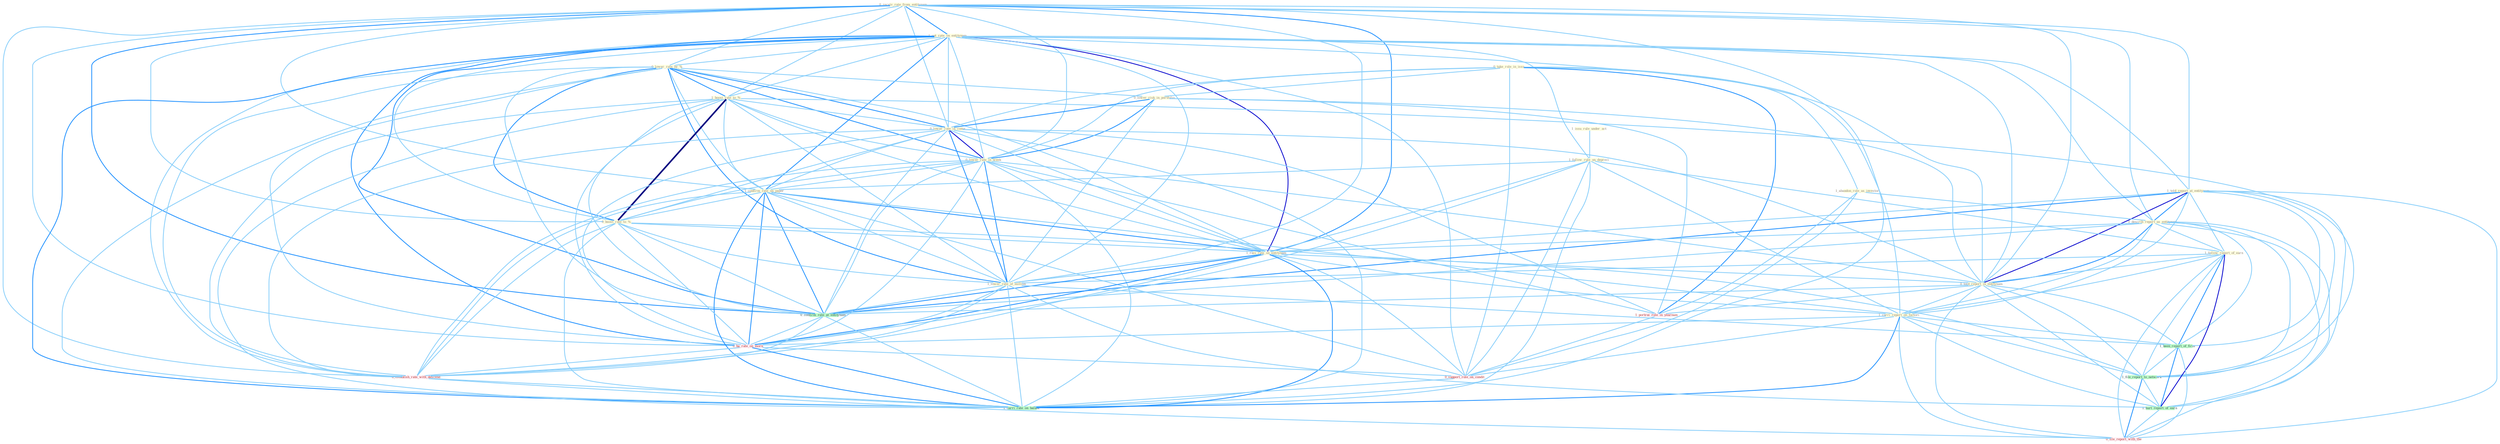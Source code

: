 Graph G{ 
    node
    [shape=polygon,style=filled,width=.5,height=.06,color="#BDFCC9",fixedsize=true,fontsize=4,
    fontcolor="#2f4f4f"];
    {node
    [color="#ffffe0", fontcolor="#8b7d6b"] "0_receiv_rate_from_entitynam " "1_cut_rate_on_entitynam " "0_take_role_in_issu " "1_told_report_at_entitynam " "1_abandon_role_as_investor " "0_lower_rate_by_% " "1_boost_rate_to_% " "1_issu_rule_under_act " "0_describ_report_as_entitynam " "0_lower_risk_in_portfolio " "0_lower_rate_in_come " "1_follow_rule_on_depreci " "0_lower_rate_in_week " "1_confirm_rate_on_paper " "0_boost_rate_to_% " "1_follow_report_of_earn " "1_rais_rate_on_entitynam " "0_told_report_in_entitynam " "1_carri_report_on_factori " "1_lower_rate_of_million "}
{node [color="#fff0f5", fontcolor="#b22222"] "1_portrai_role_in_yearnum " "0_ha_rate_on_morn " "0_support_role_on_condit " "0_establish_rate_with_descend " "0_file_report_with_the "}
edge [color="#B0E2FF"];

	"0_receiv_rate_from_entitynam " -- "1_cut_rate_on_entitynam " [w="2", color="#1e90ff" , len=0.8];
	"0_receiv_rate_from_entitynam " -- "1_told_report_at_entitynam " [w="1", color="#87cefa" ];
	"0_receiv_rate_from_entitynam " -- "0_lower_rate_by_% " [w="1", color="#87cefa" ];
	"0_receiv_rate_from_entitynam " -- "1_boost_rate_to_% " [w="1", color="#87cefa" ];
	"0_receiv_rate_from_entitynam " -- "0_describ_report_as_entitynam " [w="1", color="#87cefa" ];
	"0_receiv_rate_from_entitynam " -- "0_lower_rate_in_come " [w="1", color="#87cefa" ];
	"0_receiv_rate_from_entitynam " -- "0_lower_rate_in_week " [w="1", color="#87cefa" ];
	"0_receiv_rate_from_entitynam " -- "1_confirm_rate_on_paper " [w="1", color="#87cefa" ];
	"0_receiv_rate_from_entitynam " -- "0_boost_rate_to_% " [w="1", color="#87cefa" ];
	"0_receiv_rate_from_entitynam " -- "1_rais_rate_on_entitynam " [w="2", color="#1e90ff" , len=0.8];
	"0_receiv_rate_from_entitynam " -- "0_told_report_in_entitynam " [w="1", color="#87cefa" ];
	"0_receiv_rate_from_entitynam " -- "1_lower_rate_of_million " [w="1", color="#87cefa" ];
	"0_receiv_rate_from_entitynam " -- "0_confirm_rate_at_entitynam " [w="2", color="#1e90ff" , len=0.8];
	"0_receiv_rate_from_entitynam " -- "0_ha_rate_on_morn " [w="1", color="#87cefa" ];
	"0_receiv_rate_from_entitynam " -- "0_establish_rate_with_descend " [w="1", color="#87cefa" ];
	"0_receiv_rate_from_entitynam " -- "1_carri_rate_on_balanc " [w="1", color="#87cefa" ];
	"1_cut_rate_on_entitynam " -- "1_told_report_at_entitynam " [w="1", color="#87cefa" ];
	"1_cut_rate_on_entitynam " -- "0_lower_rate_by_% " [w="1", color="#87cefa" ];
	"1_cut_rate_on_entitynam " -- "1_boost_rate_to_% " [w="1", color="#87cefa" ];
	"1_cut_rate_on_entitynam " -- "0_describ_report_as_entitynam " [w="1", color="#87cefa" ];
	"1_cut_rate_on_entitynam " -- "0_lower_rate_in_come " [w="1", color="#87cefa" ];
	"1_cut_rate_on_entitynam " -- "1_follow_rule_on_depreci " [w="1", color="#87cefa" ];
	"1_cut_rate_on_entitynam " -- "0_lower_rate_in_week " [w="1", color="#87cefa" ];
	"1_cut_rate_on_entitynam " -- "1_confirm_rate_on_paper " [w="2", color="#1e90ff" , len=0.8];
	"1_cut_rate_on_entitynam " -- "0_boost_rate_to_% " [w="1", color="#87cefa" ];
	"1_cut_rate_on_entitynam " -- "1_rais_rate_on_entitynam " [w="3", color="#0000cd" , len=0.6];
	"1_cut_rate_on_entitynam " -- "0_told_report_in_entitynam " [w="1", color="#87cefa" ];
	"1_cut_rate_on_entitynam " -- "1_carri_report_on_factori " [w="1", color="#87cefa" ];
	"1_cut_rate_on_entitynam " -- "1_lower_rate_of_million " [w="1", color="#87cefa" ];
	"1_cut_rate_on_entitynam " -- "0_confirm_rate_at_entitynam " [w="2", color="#1e90ff" , len=0.8];
	"1_cut_rate_on_entitynam " -- "0_ha_rate_on_morn " [w="2", color="#1e90ff" , len=0.8];
	"1_cut_rate_on_entitynam " -- "0_support_role_on_condit " [w="1", color="#87cefa" ];
	"1_cut_rate_on_entitynam " -- "0_establish_rate_with_descend " [w="1", color="#87cefa" ];
	"1_cut_rate_on_entitynam " -- "1_carri_rate_on_balanc " [w="2", color="#1e90ff" , len=0.8];
	"0_take_role_in_issu " -- "1_abandon_role_as_investor " [w="1", color="#87cefa" ];
	"0_take_role_in_issu " -- "0_lower_risk_in_portfolio " [w="1", color="#87cefa" ];
	"0_take_role_in_issu " -- "0_lower_rate_in_come " [w="1", color="#87cefa" ];
	"0_take_role_in_issu " -- "0_lower_rate_in_week " [w="1", color="#87cefa" ];
	"0_take_role_in_issu " -- "0_told_report_in_entitynam " [w="1", color="#87cefa" ];
	"0_take_role_in_issu " -- "1_portrai_role_in_yearnum " [w="2", color="#1e90ff" , len=0.8];
	"0_take_role_in_issu " -- "0_support_role_on_condit " [w="1", color="#87cefa" ];
	"1_told_report_at_entitynam " -- "0_describ_report_as_entitynam " [w="2", color="#1e90ff" , len=0.8];
	"1_told_report_at_entitynam " -- "1_follow_report_of_earn " [w="1", color="#87cefa" ];
	"1_told_report_at_entitynam " -- "1_rais_rate_on_entitynam " [w="1", color="#87cefa" ];
	"1_told_report_at_entitynam " -- "0_told_report_in_entitynam " [w="3", color="#0000cd" , len=0.6];
	"1_told_report_at_entitynam " -- "1_carri_report_on_factori " [w="1", color="#87cefa" ];
	"1_told_report_at_entitynam " -- "0_confirm_rate_at_entitynam " [w="2", color="#1e90ff" , len=0.8];
	"1_told_report_at_entitynam " -- "1_been_report_of_firm " [w="1", color="#87cefa" ];
	"1_told_report_at_entitynam " -- "1_file_report_to_network " [w="1", color="#87cefa" ];
	"1_told_report_at_entitynam " -- "1_hurt_report_of_earn " [w="1", color="#87cefa" ];
	"1_told_report_at_entitynam " -- "0_file_report_with_the " [w="1", color="#87cefa" ];
	"1_abandon_role_as_investor " -- "0_describ_report_as_entitynam " [w="1", color="#87cefa" ];
	"1_abandon_role_as_investor " -- "1_portrai_role_in_yearnum " [w="1", color="#87cefa" ];
	"1_abandon_role_as_investor " -- "0_support_role_on_condit " [w="1", color="#87cefa" ];
	"0_lower_rate_by_% " -- "1_boost_rate_to_% " [w="2", color="#1e90ff" , len=0.8];
	"0_lower_rate_by_% " -- "0_lower_risk_in_portfolio " [w="1", color="#87cefa" ];
	"0_lower_rate_by_% " -- "0_lower_rate_in_come " [w="2", color="#1e90ff" , len=0.8];
	"0_lower_rate_by_% " -- "0_lower_rate_in_week " [w="2", color="#1e90ff" , len=0.8];
	"0_lower_rate_by_% " -- "1_confirm_rate_on_paper " [w="1", color="#87cefa" ];
	"0_lower_rate_by_% " -- "0_boost_rate_to_% " [w="2", color="#1e90ff" , len=0.8];
	"0_lower_rate_by_% " -- "1_rais_rate_on_entitynam " [w="1", color="#87cefa" ];
	"0_lower_rate_by_% " -- "1_lower_rate_of_million " [w="2", color="#1e90ff" , len=0.8];
	"0_lower_rate_by_% " -- "0_confirm_rate_at_entitynam " [w="1", color="#87cefa" ];
	"0_lower_rate_by_% " -- "0_ha_rate_on_morn " [w="1", color="#87cefa" ];
	"0_lower_rate_by_% " -- "0_establish_rate_with_descend " [w="1", color="#87cefa" ];
	"0_lower_rate_by_% " -- "1_carri_rate_on_balanc " [w="1", color="#87cefa" ];
	"1_boost_rate_to_% " -- "0_lower_rate_in_come " [w="1", color="#87cefa" ];
	"1_boost_rate_to_% " -- "0_lower_rate_in_week " [w="1", color="#87cefa" ];
	"1_boost_rate_to_% " -- "1_confirm_rate_on_paper " [w="1", color="#87cefa" ];
	"1_boost_rate_to_% " -- "0_boost_rate_to_% " [w="4", style=bold, color="#000080", len=0.4];
	"1_boost_rate_to_% " -- "1_rais_rate_on_entitynam " [w="1", color="#87cefa" ];
	"1_boost_rate_to_% " -- "1_lower_rate_of_million " [w="1", color="#87cefa" ];
	"1_boost_rate_to_% " -- "0_confirm_rate_at_entitynam " [w="1", color="#87cefa" ];
	"1_boost_rate_to_% " -- "1_file_report_to_network " [w="1", color="#87cefa" ];
	"1_boost_rate_to_% " -- "0_ha_rate_on_morn " [w="1", color="#87cefa" ];
	"1_boost_rate_to_% " -- "0_establish_rate_with_descend " [w="1", color="#87cefa" ];
	"1_boost_rate_to_% " -- "1_carri_rate_on_balanc " [w="1", color="#87cefa" ];
	"1_issu_rule_under_act " -- "1_follow_rule_on_depreci " [w="1", color="#87cefa" ];
	"0_describ_report_as_entitynam " -- "1_follow_report_of_earn " [w="1", color="#87cefa" ];
	"0_describ_report_as_entitynam " -- "1_rais_rate_on_entitynam " [w="1", color="#87cefa" ];
	"0_describ_report_as_entitynam " -- "0_told_report_in_entitynam " [w="2", color="#1e90ff" , len=0.8];
	"0_describ_report_as_entitynam " -- "1_carri_report_on_factori " [w="1", color="#87cefa" ];
	"0_describ_report_as_entitynam " -- "0_confirm_rate_at_entitynam " [w="1", color="#87cefa" ];
	"0_describ_report_as_entitynam " -- "1_been_report_of_firm " [w="1", color="#87cefa" ];
	"0_describ_report_as_entitynam " -- "1_file_report_to_network " [w="1", color="#87cefa" ];
	"0_describ_report_as_entitynam " -- "1_hurt_report_of_earn " [w="1", color="#87cefa" ];
	"0_describ_report_as_entitynam " -- "0_file_report_with_the " [w="1", color="#87cefa" ];
	"0_lower_risk_in_portfolio " -- "0_lower_rate_in_come " [w="2", color="#1e90ff" , len=0.8];
	"0_lower_risk_in_portfolio " -- "0_lower_rate_in_week " [w="2", color="#1e90ff" , len=0.8];
	"0_lower_risk_in_portfolio " -- "0_told_report_in_entitynam " [w="1", color="#87cefa" ];
	"0_lower_risk_in_portfolio " -- "1_lower_rate_of_million " [w="1", color="#87cefa" ];
	"0_lower_risk_in_portfolio " -- "1_portrai_role_in_yearnum " [w="1", color="#87cefa" ];
	"0_lower_rate_in_come " -- "0_lower_rate_in_week " [w="3", color="#0000cd" , len=0.6];
	"0_lower_rate_in_come " -- "1_confirm_rate_on_paper " [w="1", color="#87cefa" ];
	"0_lower_rate_in_come " -- "0_boost_rate_to_% " [w="1", color="#87cefa" ];
	"0_lower_rate_in_come " -- "1_rais_rate_on_entitynam " [w="1", color="#87cefa" ];
	"0_lower_rate_in_come " -- "0_told_report_in_entitynam " [w="1", color="#87cefa" ];
	"0_lower_rate_in_come " -- "1_lower_rate_of_million " [w="2", color="#1e90ff" , len=0.8];
	"0_lower_rate_in_come " -- "0_confirm_rate_at_entitynam " [w="1", color="#87cefa" ];
	"0_lower_rate_in_come " -- "1_portrai_role_in_yearnum " [w="1", color="#87cefa" ];
	"0_lower_rate_in_come " -- "0_ha_rate_on_morn " [w="1", color="#87cefa" ];
	"0_lower_rate_in_come " -- "0_establish_rate_with_descend " [w="1", color="#87cefa" ];
	"0_lower_rate_in_come " -- "1_carri_rate_on_balanc " [w="1", color="#87cefa" ];
	"1_follow_rule_on_depreci " -- "1_confirm_rate_on_paper " [w="1", color="#87cefa" ];
	"1_follow_rule_on_depreci " -- "1_follow_report_of_earn " [w="1", color="#87cefa" ];
	"1_follow_rule_on_depreci " -- "1_rais_rate_on_entitynam " [w="1", color="#87cefa" ];
	"1_follow_rule_on_depreci " -- "1_carri_report_on_factori " [w="1", color="#87cefa" ];
	"1_follow_rule_on_depreci " -- "0_ha_rate_on_morn " [w="1", color="#87cefa" ];
	"1_follow_rule_on_depreci " -- "0_support_role_on_condit " [w="1", color="#87cefa" ];
	"1_follow_rule_on_depreci " -- "1_carri_rate_on_balanc " [w="1", color="#87cefa" ];
	"0_lower_rate_in_week " -- "1_confirm_rate_on_paper " [w="1", color="#87cefa" ];
	"0_lower_rate_in_week " -- "0_boost_rate_to_% " [w="1", color="#87cefa" ];
	"0_lower_rate_in_week " -- "1_rais_rate_on_entitynam " [w="1", color="#87cefa" ];
	"0_lower_rate_in_week " -- "0_told_report_in_entitynam " [w="1", color="#87cefa" ];
	"0_lower_rate_in_week " -- "1_lower_rate_of_million " [w="2", color="#1e90ff" , len=0.8];
	"0_lower_rate_in_week " -- "0_confirm_rate_at_entitynam " [w="1", color="#87cefa" ];
	"0_lower_rate_in_week " -- "1_portrai_role_in_yearnum " [w="1", color="#87cefa" ];
	"0_lower_rate_in_week " -- "0_ha_rate_on_morn " [w="1", color="#87cefa" ];
	"0_lower_rate_in_week " -- "0_establish_rate_with_descend " [w="1", color="#87cefa" ];
	"0_lower_rate_in_week " -- "1_carri_rate_on_balanc " [w="1", color="#87cefa" ];
	"1_confirm_rate_on_paper " -- "0_boost_rate_to_% " [w="1", color="#87cefa" ];
	"1_confirm_rate_on_paper " -- "1_rais_rate_on_entitynam " [w="2", color="#1e90ff" , len=0.8];
	"1_confirm_rate_on_paper " -- "1_carri_report_on_factori " [w="1", color="#87cefa" ];
	"1_confirm_rate_on_paper " -- "1_lower_rate_of_million " [w="1", color="#87cefa" ];
	"1_confirm_rate_on_paper " -- "0_confirm_rate_at_entitynam " [w="2", color="#1e90ff" , len=0.8];
	"1_confirm_rate_on_paper " -- "0_ha_rate_on_morn " [w="2", color="#1e90ff" , len=0.8];
	"1_confirm_rate_on_paper " -- "0_support_role_on_condit " [w="1", color="#87cefa" ];
	"1_confirm_rate_on_paper " -- "0_establish_rate_with_descend " [w="1", color="#87cefa" ];
	"1_confirm_rate_on_paper " -- "1_carri_rate_on_balanc " [w="2", color="#1e90ff" , len=0.8];
	"0_boost_rate_to_% " -- "1_rais_rate_on_entitynam " [w="1", color="#87cefa" ];
	"0_boost_rate_to_% " -- "1_lower_rate_of_million " [w="1", color="#87cefa" ];
	"0_boost_rate_to_% " -- "0_confirm_rate_at_entitynam " [w="1", color="#87cefa" ];
	"0_boost_rate_to_% " -- "1_file_report_to_network " [w="1", color="#87cefa" ];
	"0_boost_rate_to_% " -- "0_ha_rate_on_morn " [w="1", color="#87cefa" ];
	"0_boost_rate_to_% " -- "0_establish_rate_with_descend " [w="1", color="#87cefa" ];
	"0_boost_rate_to_% " -- "1_carri_rate_on_balanc " [w="1", color="#87cefa" ];
	"1_follow_report_of_earn " -- "0_told_report_in_entitynam " [w="1", color="#87cefa" ];
	"1_follow_report_of_earn " -- "1_carri_report_on_factori " [w="1", color="#87cefa" ];
	"1_follow_report_of_earn " -- "1_lower_rate_of_million " [w="1", color="#87cefa" ];
	"1_follow_report_of_earn " -- "1_been_report_of_firm " [w="2", color="#1e90ff" , len=0.8];
	"1_follow_report_of_earn " -- "1_file_report_to_network " [w="1", color="#87cefa" ];
	"1_follow_report_of_earn " -- "1_hurt_report_of_earn " [w="3", color="#0000cd" , len=0.6];
	"1_follow_report_of_earn " -- "0_file_report_with_the " [w="1", color="#87cefa" ];
	"1_rais_rate_on_entitynam " -- "0_told_report_in_entitynam " [w="1", color="#87cefa" ];
	"1_rais_rate_on_entitynam " -- "1_carri_report_on_factori " [w="1", color="#87cefa" ];
	"1_rais_rate_on_entitynam " -- "1_lower_rate_of_million " [w="1", color="#87cefa" ];
	"1_rais_rate_on_entitynam " -- "0_confirm_rate_at_entitynam " [w="2", color="#1e90ff" , len=0.8];
	"1_rais_rate_on_entitynam " -- "0_ha_rate_on_morn " [w="2", color="#1e90ff" , len=0.8];
	"1_rais_rate_on_entitynam " -- "0_support_role_on_condit " [w="1", color="#87cefa" ];
	"1_rais_rate_on_entitynam " -- "0_establish_rate_with_descend " [w="1", color="#87cefa" ];
	"1_rais_rate_on_entitynam " -- "1_carri_rate_on_balanc " [w="2", color="#1e90ff" , len=0.8];
	"0_told_report_in_entitynam " -- "1_carri_report_on_factori " [w="1", color="#87cefa" ];
	"0_told_report_in_entitynam " -- "0_confirm_rate_at_entitynam " [w="1", color="#87cefa" ];
	"0_told_report_in_entitynam " -- "1_been_report_of_firm " [w="1", color="#87cefa" ];
	"0_told_report_in_entitynam " -- "1_file_report_to_network " [w="1", color="#87cefa" ];
	"0_told_report_in_entitynam " -- "1_portrai_role_in_yearnum " [w="1", color="#87cefa" ];
	"0_told_report_in_entitynam " -- "1_hurt_report_of_earn " [w="1", color="#87cefa" ];
	"0_told_report_in_entitynam " -- "0_file_report_with_the " [w="1", color="#87cefa" ];
	"1_carri_report_on_factori " -- "1_been_report_of_firm " [w="1", color="#87cefa" ];
	"1_carri_report_on_factori " -- "1_file_report_to_network " [w="1", color="#87cefa" ];
	"1_carri_report_on_factori " -- "0_ha_rate_on_morn " [w="1", color="#87cefa" ];
	"1_carri_report_on_factori " -- "1_hurt_report_of_earn " [w="1", color="#87cefa" ];
	"1_carri_report_on_factori " -- "0_support_role_on_condit " [w="1", color="#87cefa" ];
	"1_carri_report_on_factori " -- "1_carri_rate_on_balanc " [w="2", color="#1e90ff" , len=0.8];
	"1_carri_report_on_factori " -- "0_file_report_with_the " [w="1", color="#87cefa" ];
	"1_lower_rate_of_million " -- "0_confirm_rate_at_entitynam " [w="1", color="#87cefa" ];
	"1_lower_rate_of_million " -- "1_been_report_of_firm " [w="1", color="#87cefa" ];
	"1_lower_rate_of_million " -- "0_ha_rate_on_morn " [w="1", color="#87cefa" ];
	"1_lower_rate_of_million " -- "1_hurt_report_of_earn " [w="1", color="#87cefa" ];
	"1_lower_rate_of_million " -- "0_establish_rate_with_descend " [w="1", color="#87cefa" ];
	"1_lower_rate_of_million " -- "1_carri_rate_on_balanc " [w="1", color="#87cefa" ];
	"0_confirm_rate_at_entitynam " -- "0_ha_rate_on_morn " [w="1", color="#87cefa" ];
	"0_confirm_rate_at_entitynam " -- "0_establish_rate_with_descend " [w="1", color="#87cefa" ];
	"0_confirm_rate_at_entitynam " -- "1_carri_rate_on_balanc " [w="1", color="#87cefa" ];
	"1_been_report_of_firm " -- "1_file_report_to_network " [w="1", color="#87cefa" ];
	"1_been_report_of_firm " -- "1_hurt_report_of_earn " [w="2", color="#1e90ff" , len=0.8];
	"1_been_report_of_firm " -- "0_file_report_with_the " [w="1", color="#87cefa" ];
	"1_file_report_to_network " -- "1_hurt_report_of_earn " [w="1", color="#87cefa" ];
	"1_file_report_to_network " -- "0_file_report_with_the " [w="2", color="#1e90ff" , len=0.8];
	"1_portrai_role_in_yearnum " -- "0_support_role_on_condit " [w="1", color="#87cefa" ];
	"0_ha_rate_on_morn " -- "0_support_role_on_condit " [w="1", color="#87cefa" ];
	"0_ha_rate_on_morn " -- "0_establish_rate_with_descend " [w="1", color="#87cefa" ];
	"0_ha_rate_on_morn " -- "1_carri_rate_on_balanc " [w="2", color="#1e90ff" , len=0.8];
	"1_hurt_report_of_earn " -- "0_file_report_with_the " [w="1", color="#87cefa" ];
	"0_support_role_on_condit " -- "1_carri_rate_on_balanc " [w="1", color="#87cefa" ];
	"0_establish_rate_with_descend " -- "1_carri_rate_on_balanc " [w="1", color="#87cefa" ];
	"0_establish_rate_with_descend " -- "0_file_report_with_the " [w="1", color="#87cefa" ];
}